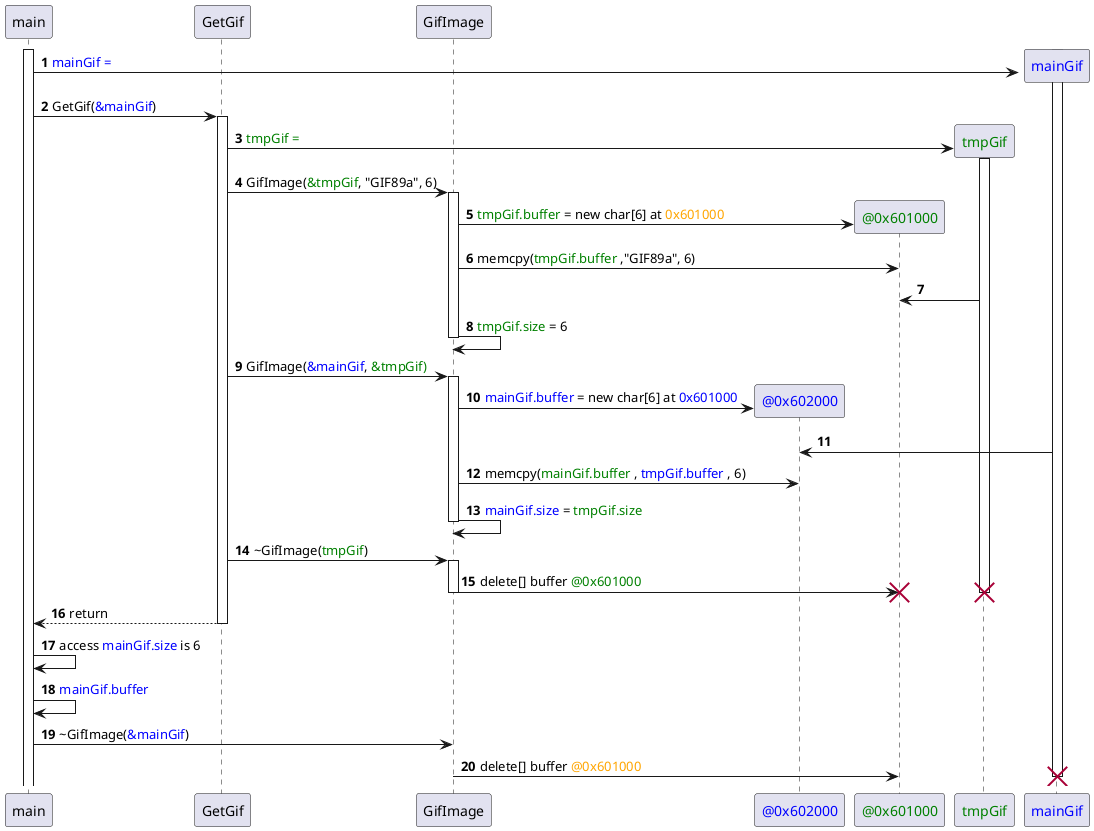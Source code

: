 @startuml
autonumber

participant main
participant GetGif
participant "<color:green>@0x601000</color>" as Buffer
participant GifImage
participant "<color:blue>@0x602000</color>" as Buffer2
participant "Buffer" as Buffer
participant "<color:green>tmpGif</color>" as Temp
participant "<color:blue>mainGif</color>" as Gif

activate main

create Gif
activate Gif
main -> Gif : <color:blue>mainGif = </color>


main -> GetGif : GetGif(<color:blue>&mainGif</color>)
activate GetGif


create Temp
GetGif -> Temp : <color:green>tmpGif = </color>
activate Temp
GetGif -> GifImage : GifImage(<color:green>&tmpGif</color>, "GIF89a", 6)
activate GifImage

create Buffer


GifImage -> Buffer : <color:green>tmpGif.buffer</color> = new char[6] at <color:orange>0x601000</color>
GifImage -> Buffer : memcpy(<color:green>tmpGif.buffer</color> ,"GIF89a", 6)
Temp -> Buffer
GifImage -> GifImage : <color:green>tmpGif.size</color> = 6


deactivate GifImage


/'
 deep copy
'/

				
GetGif -> GifImage : GifImage(<color:blue>&mainGif</color>, <color:green>&tmpGif)</color>
activate GifImage
create Buffer2

GifImage -> Buffer2 : <color:blue>mainGif.buffer</color> = new char[6] at <color:blue>0x601000</color>					
Gif -> Buffer2
GifImage -> Buffer2 : memcpy(<color:green>mainGif.buffer</color> , <color:blue>tmpGif.buffer</color> , 6)
					
GifImage -> GifImage : <color:blue>mainGif.size</color> = <color:green>tmpGif.size</color>
deactivate GifImage

GetGif -> GifImage : ~GifImage(<color:green>tmpGif</color>)
activate GifImage
GifImage -> Buffer : delete[] buffer <color:green>@0x601000</color>
destroy Buffer

destroy Temp
deactivate GifImage

main <-- GetGif : return
deactivate GetGif

main -> main : access <color:blue>mainGif.size</color> is 6
main -> main : <color:blue>mainGif.buffer</color>

main -> GifImage : ~GifImage(<color:blue>&mainGif</color>)
GifImage -> Buffer : delete[] buffer <color:orange>@0x601000</color> 

destroy Gif

@enduml

